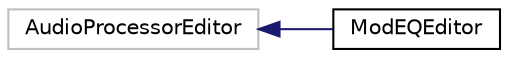 digraph "Graphical Class Hierarchy"
{
  edge [fontname="Helvetica",fontsize="10",labelfontname="Helvetica",labelfontsize="10"];
  node [fontname="Helvetica",fontsize="10",shape=record];
  rankdir="LR";
  Node41 [label="AudioProcessorEditor",height=0.2,width=0.4,color="grey75", fillcolor="white", style="filled"];
  Node41 -> Node0 [dir="back",color="midnightblue",fontsize="10",style="solid",fontname="Helvetica"];
  Node0 [label="ModEQEditor",height=0.2,width=0.4,color="black", fillcolor="white", style="filled",URL="$classModEQEditor.html",tooltip="Entry point for GUI thread. Inherites from juce::AudioProcessorEditor. "];
}

